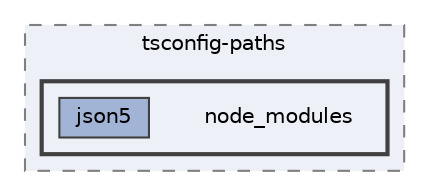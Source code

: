 digraph "pkiclassroomrescheduler/src/main/frontend/node_modules/tsconfig-paths/node_modules"
{
 // LATEX_PDF_SIZE
  bgcolor="transparent";
  edge [fontname=Helvetica,fontsize=10,labelfontname=Helvetica,labelfontsize=10];
  node [fontname=Helvetica,fontsize=10,shape=box,height=0.2,width=0.4];
  compound=true
  subgraph clusterdir_6d0a7a269778ef619cb9e475174465e3 {
    graph [ bgcolor="#edf0f7", pencolor="grey50", label="tsconfig-paths", fontname=Helvetica,fontsize=10 style="filled,dashed", URL="dir_6d0a7a269778ef619cb9e475174465e3.html",tooltip=""]
  subgraph clusterdir_3502c80bd310ac12aa94328d4dedc6d4 {
    graph [ bgcolor="#edf0f7", pencolor="grey25", label="", fontname=Helvetica,fontsize=10 style="filled,bold", URL="dir_3502c80bd310ac12aa94328d4dedc6d4.html",tooltip=""]
    dir_3502c80bd310ac12aa94328d4dedc6d4 [shape=plaintext, label="node_modules"];
  dir_0f6597c6c985141f5b8ff70eb6661096 [label="json5", fillcolor="#a2b4d6", color="grey25", style="filled", URL="dir_0f6597c6c985141f5b8ff70eb6661096.html",tooltip=""];
  }
  }
}
